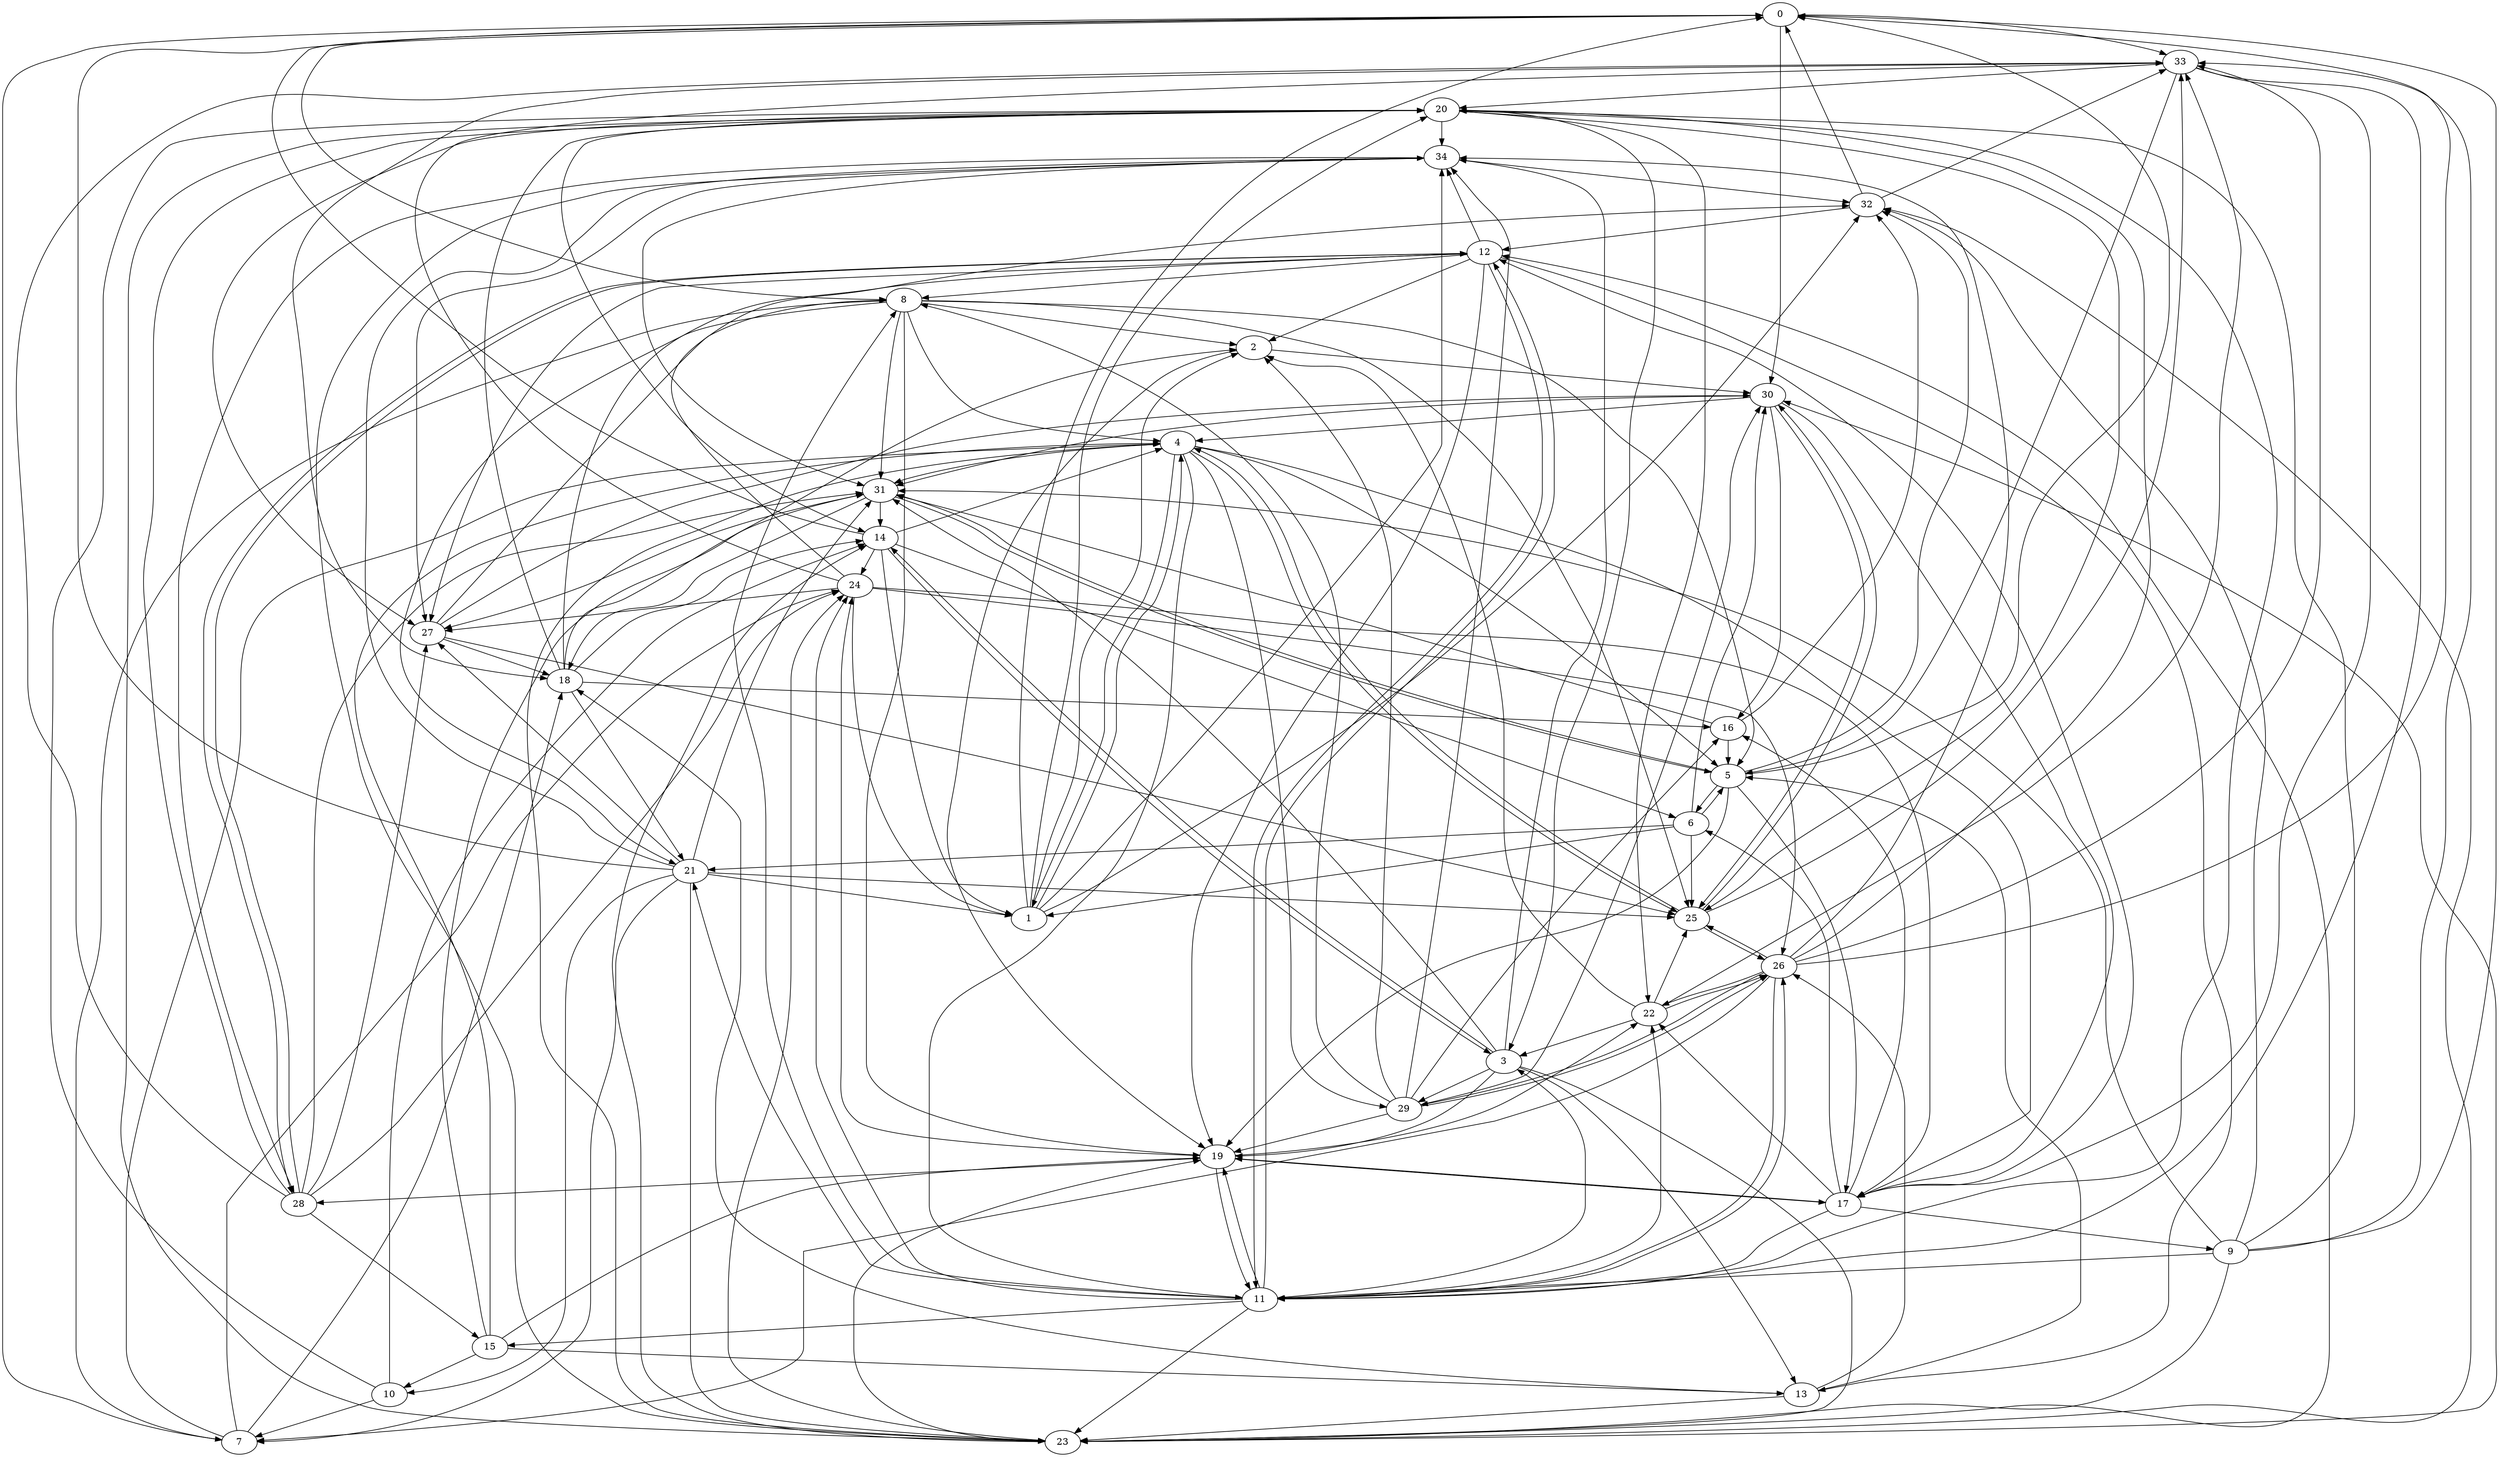 digraph G {
0 -> 33;
0 -> 30;
0 -> 8;
1 -> 32;
1 -> 2;
1 -> 0;
1 -> 20;
1 -> 34;
1 -> 4;
2 -> 19;
2 -> 30;
3 -> 34;
3 -> 31;
3 -> 19;
3 -> 13;
3 -> 23;
3 -> 14;
3 -> 29;
4 -> 5;
4 -> 29;
4 -> 25;
4 -> 31;
4 -> 23;
4 -> 17;
4 -> 1;
4 -> 11;
5 -> 32;
5 -> 31;
5 -> 17;
5 -> 19;
5 -> 6;
5 -> 0;
6 -> 25;
6 -> 21;
6 -> 5;
6 -> 30;
6 -> 1;
7 -> 0;
7 -> 4;
7 -> 24;
7 -> 18;
8 -> 25;
8 -> 31;
8 -> 7;
8 -> 5;
8 -> 19;
8 -> 2;
8 -> 4;
8 -> 21;
9 -> 31;
9 -> 0;
9 -> 11;
9 -> 32;
9 -> 33;
9 -> 20;
9 -> 23;
10 -> 14;
10 -> 7;
10 -> 20;
11 -> 24;
11 -> 23;
11 -> 20;
11 -> 15;
11 -> 8;
11 -> 12;
11 -> 3;
11 -> 19;
11 -> 26;
11 -> 21;
11 -> 22;
12 -> 34;
12 -> 13;
12 -> 27;
12 -> 2;
12 -> 28;
12 -> 8;
12 -> 19;
12 -> 11;
13 -> 18;
13 -> 23;
13 -> 26;
13 -> 5;
14 -> 1;
14 -> 0;
14 -> 3;
14 -> 4;
14 -> 24;
14 -> 6;
15 -> 13;
15 -> 10;
15 -> 4;
15 -> 31;
15 -> 19;
16 -> 32;
16 -> 31;
16 -> 5;
17 -> 22;
17 -> 9;
17 -> 6;
17 -> 12;
17 -> 11;
17 -> 16;
17 -> 19;
18 -> 16;
18 -> 12;
18 -> 2;
18 -> 14;
18 -> 21;
18 -> 20;
19 -> 11;
19 -> 22;
19 -> 24;
19 -> 17;
19 -> 28;
20 -> 25;
20 -> 27;
20 -> 22;
20 -> 3;
20 -> 14;
20 -> 34;
20 -> 23;
21 -> 1;
21 -> 31;
21 -> 25;
21 -> 23;
21 -> 0;
21 -> 7;
21 -> 27;
21 -> 10;
21 -> 34;
22 -> 2;
22 -> 26;
22 -> 25;
22 -> 3;
22 -> 33;
23 -> 30;
23 -> 24;
23 -> 32;
23 -> 12;
23 -> 14;
23 -> 19;
24 -> 26;
24 -> 17;
24 -> 27;
24 -> 1;
24 -> 32;
24 -> 33;
25 -> 33;
25 -> 4;
25 -> 26;
25 -> 30;
26 -> 25;
26 -> 0;
26 -> 22;
26 -> 34;
26 -> 20;
26 -> 29;
26 -> 33;
26 -> 11;
26 -> 7;
27 -> 30;
27 -> 8;
27 -> 25;
27 -> 18;
28 -> 20;
28 -> 31;
28 -> 33;
28 -> 24;
28 -> 12;
28 -> 15;
28 -> 27;
29 -> 19;
29 -> 34;
29 -> 30;
29 -> 2;
29 -> 8;
29 -> 26;
29 -> 16;
30 -> 4;
30 -> 16;
30 -> 31;
30 -> 17;
30 -> 25;
31 -> 14;
31 -> 18;
31 -> 27;
31 -> 5;
32 -> 33;
32 -> 12;
32 -> 0;
33 -> 11;
33 -> 18;
33 -> 5;
33 -> 20;
33 -> 17;
34 -> 23;
34 -> 32;
34 -> 28;
34 -> 31;
34 -> 27;
}
